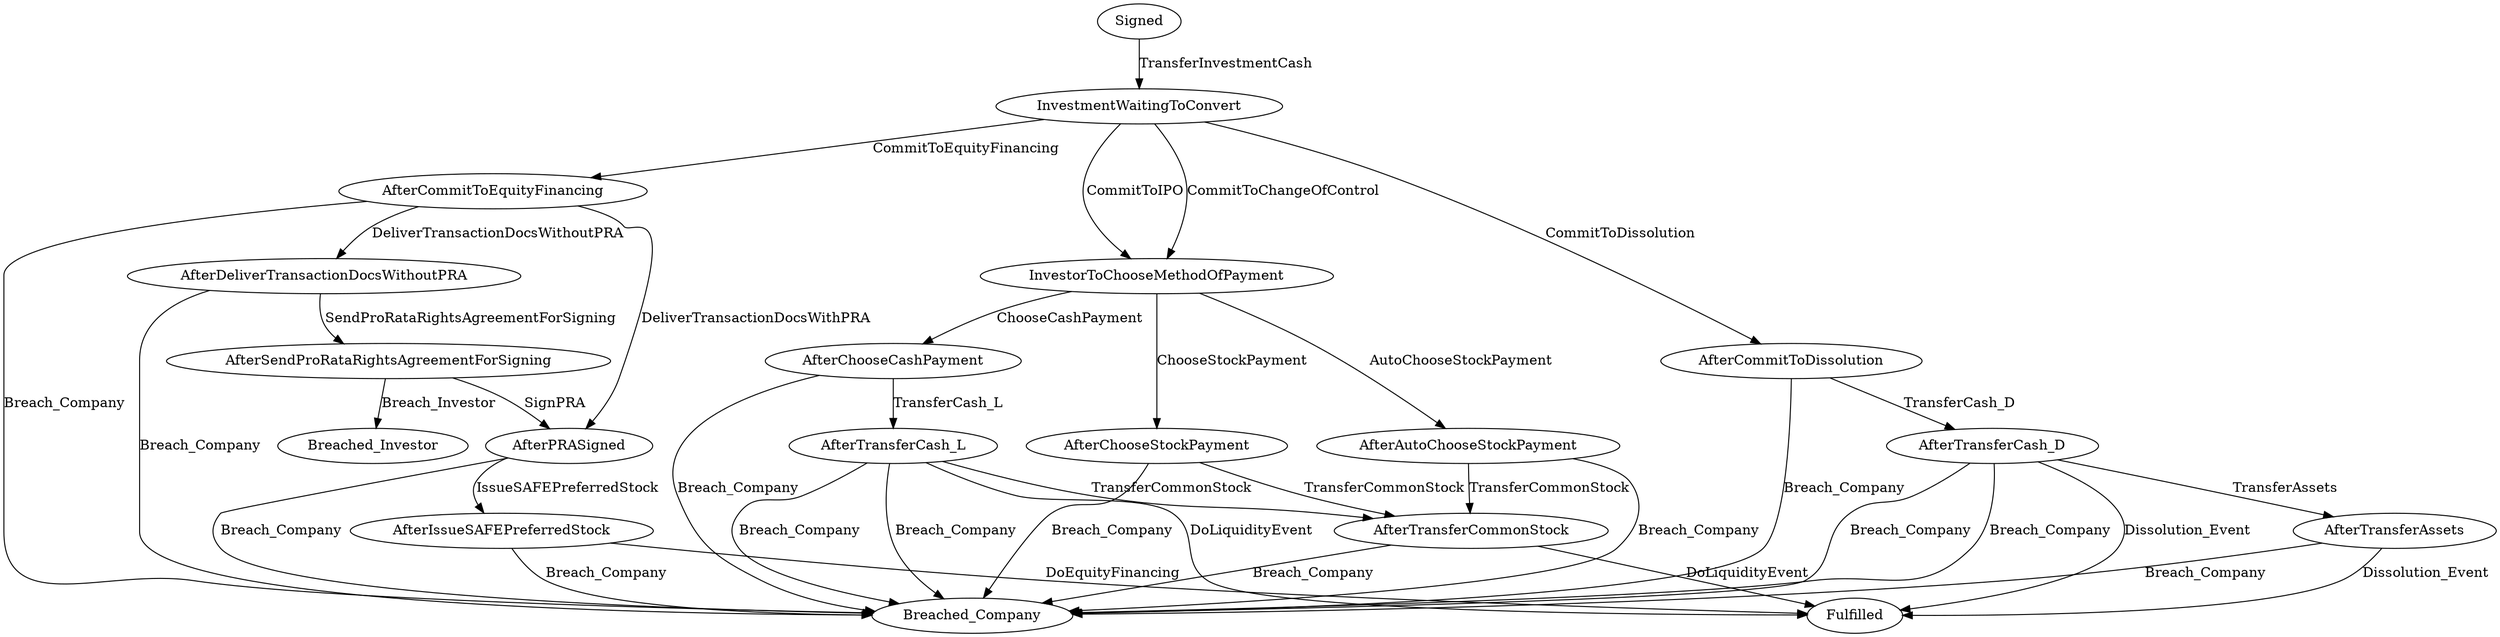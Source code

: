 // THIS IS A GENERATED FILE. DO NOT EDIT.

digraph SAFE {    
    Fulfilled[label=Fufilled];
    Signed[label=Signed];
	InvestmentWaitingToConvert[label=InvestmentWaitingToConvert];
	AfterPRASigned[label=AfterPRASigned];
	InvestorToChooseMethodOfPayment[label=InvestorToChooseMethodOfPayment];
	Fulfilled[label=Fulfilled]
        
    
         
    
    
    
    
    Signed -> InvestmentWaitingToConvert [label=TransferInvestmentCash];
	InvestmentWaitingToConvert -> AfterCommitToEquityFinancing [label=CommitToEquityFinancing];
	InvestmentWaitingToConvert -> InvestorToChooseMethodOfPayment [label=CommitToIPO];
	InvestmentWaitingToConvert -> InvestorToChooseMethodOfPayment [label=CommitToChangeOfControl];
	InvestmentWaitingToConvert -> AfterCommitToDissolution [label=CommitToDissolution];
	AfterCommitToEquityFinancing -> AfterPRASigned [label=DeliverTransactionDocsWithPRA];
	AfterCommitToEquityFinancing -> AfterDeliverTransactionDocsWithoutPRA [label=DeliverTransactionDocsWithoutPRA];
	AfterCommitToEquityFinancing -> Breached_Company [label=Breach_Company];
	AfterDeliverTransactionDocsWithoutPRA -> AfterSendProRataRightsAgreementForSigning [label=SendProRataRightsAgreementForSigning];
	AfterDeliverTransactionDocsWithoutPRA -> Breached_Company [label=Breach_Company];
	AfterSendProRataRightsAgreementForSigning -> AfterPRASigned [label=SignPRA];
	AfterSendProRataRightsAgreementForSigning -> Breached_Investor [label=Breach_Investor];
	AfterPRASigned -> AfterIssueSAFEPreferredStock [label=IssueSAFEPreferredStock];
	AfterPRASigned -> Breached_Company [label=Breach_Company];
	AfterIssueSAFEPreferredStock -> Fulfilled [label=DoEquityFinancing];
	AfterIssueSAFEPreferredStock -> Breached_Company [label=Breach_Company];
	InvestorToChooseMethodOfPayment -> AfterChooseCashPayment [label=ChooseCashPayment];
	InvestorToChooseMethodOfPayment -> AfterChooseStockPayment [label=ChooseStockPayment];
	InvestorToChooseMethodOfPayment -> AfterAutoChooseStockPayment [label=AutoChooseStockPayment];
	AfterAutoChooseStockPayment -> AfterTransferCommonStock [label=TransferCommonStock];
	AfterAutoChooseStockPayment -> Breached_Company [label=Breach_Company];
	AfterChooseStockPayment -> AfterTransferCommonStock [label=TransferCommonStock];
	AfterChooseStockPayment -> Breached_Company [label=Breach_Company];
	AfterTransferCommonStock -> Fulfilled [label=DoLiquidityEvent];
	AfterTransferCommonStock -> Breached_Company [label=Breach_Company];
	AfterChooseCashPayment -> AfterTransferCash_L [label=TransferCash_L];
	AfterChooseCashPayment -> Breached_Company [label=Breach_Company];
	AfterTransferCash_L -> AfterTransferCommonStock [label=TransferCommonStock];
	AfterTransferCash_L -> Breached_Company [label=Breach_Company];
	AfterTransferCash_L -> Fulfilled [label=DoLiquidityEvent];
	AfterTransferCash_L -> Breached_Company [label=Breach_Company];
	AfterCommitToDissolution -> AfterTransferCash_D [label=TransferCash_D];
	AfterCommitToDissolution -> Breached_Company [label=Breach_Company];
	AfterTransferCash_D -> AfterTransferAssets [label=TransferAssets];
	AfterTransferCash_D -> Breached_Company [label=Breach_Company];
	AfterTransferCash_D -> Fulfilled [label=Dissolution_Event];
	AfterTransferCash_D -> Breached_Company [label=Breach_Company];
	AfterTransferAssets -> Fulfilled [label=Dissolution_Event];
	AfterTransferAssets -> Breached_Company [label=Breach_Company];
	     
    
       
}